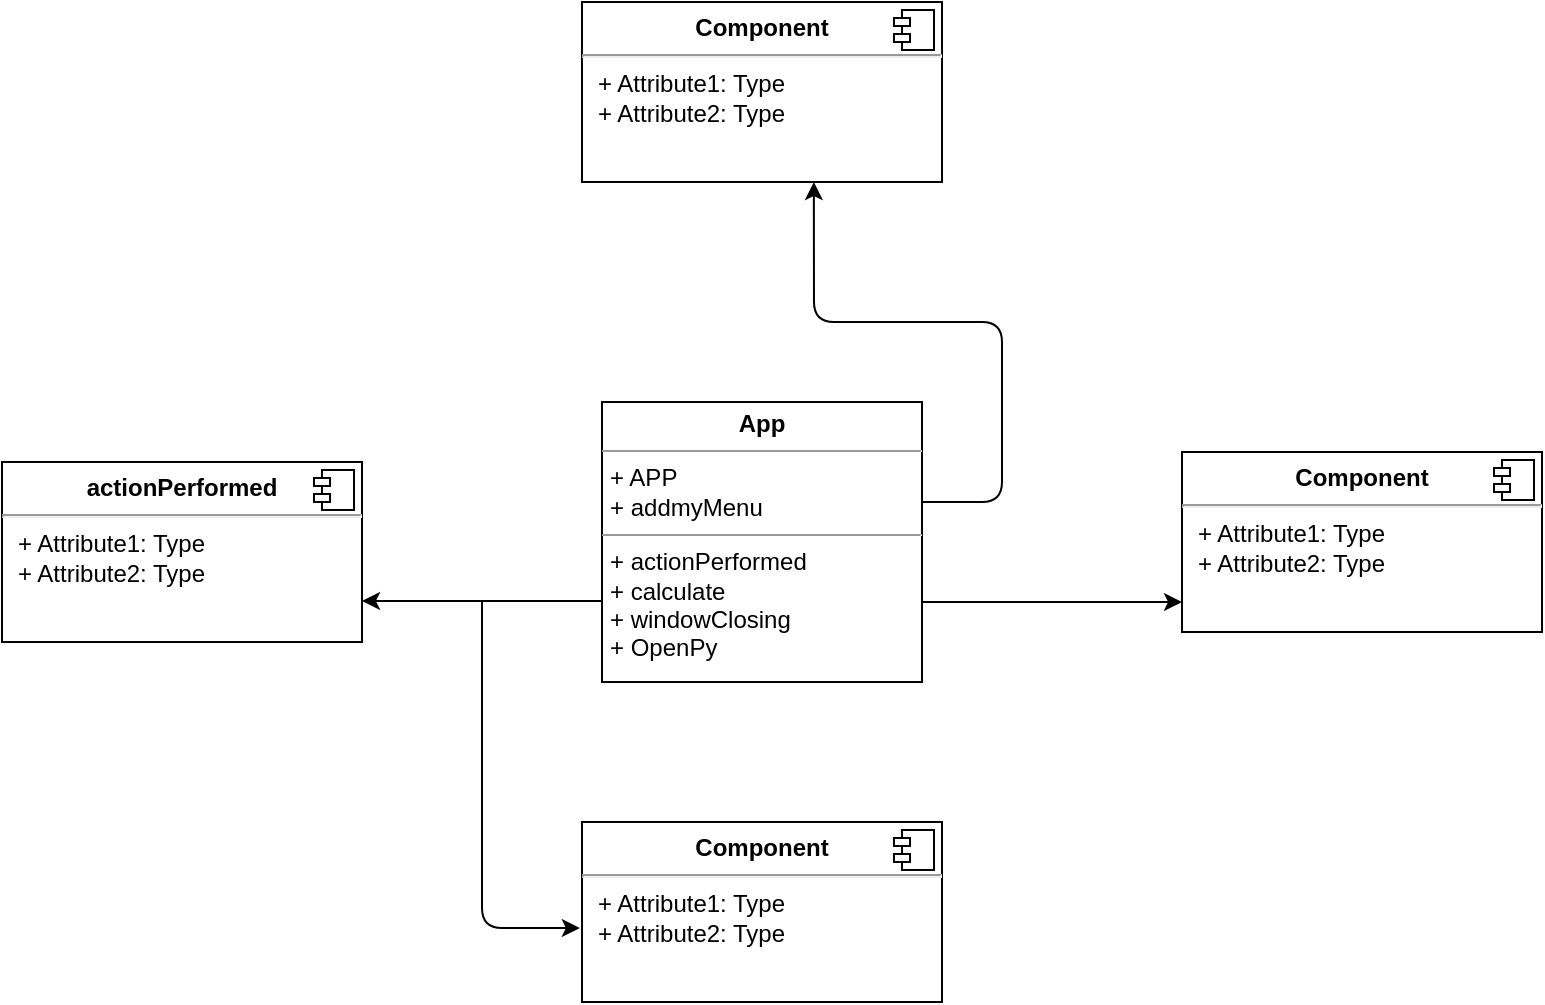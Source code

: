 <mxfile version="14.7.6" type="github">
  <diagram name="Page-1" id="c4acf3e9-155e-7222-9cf6-157b1a14988f">
    <mxGraphModel dx="1122" dy="547" grid="1" gridSize="10" guides="1" tooltips="1" connect="1" arrows="1" fold="1" page="1" pageScale="1" pageWidth="850" pageHeight="1100" background="none" math="0" shadow="0">
      <root>
        <mxCell id="0" />
        <mxCell id="1" parent="0" />
        <mxCell id="OoRvE-AXmgiLYVY1kKQ_-2" value="&lt;p style=&quot;margin:0px;margin-top:6px;text-align:center;&quot;&gt;&lt;b&gt;Component&lt;/b&gt;&lt;/p&gt;&lt;hr/&gt;&lt;p style=&quot;margin:0px;margin-left:8px;&quot;&gt;+ Attribute1: Type&lt;br/&gt;+ Attribute2: Type&lt;/p&gt;" style="align=left;overflow=fill;html=1;dropTarget=0;" vertex="1" parent="1">
          <mxGeometry x="330" y="60" width="180" height="90" as="geometry" />
        </mxCell>
        <mxCell id="OoRvE-AXmgiLYVY1kKQ_-3" value="" style="shape=component;jettyWidth=8;jettyHeight=4;" vertex="1" parent="OoRvE-AXmgiLYVY1kKQ_-2">
          <mxGeometry x="1" width="20" height="20" relative="1" as="geometry">
            <mxPoint x="-24" y="4" as="offset" />
          </mxGeometry>
        </mxCell>
        <mxCell id="OoRvE-AXmgiLYVY1kKQ_-12" style="edgeStyle=orthogonalEdgeStyle;rounded=0;orthogonalLoop=1;jettySize=auto;html=1;entryX=1;entryY=0.75;entryDx=0;entryDy=0;" edge="1" parent="1">
          <mxGeometry relative="1" as="geometry">
            <mxPoint x="220" y="359.5" as="targetPoint" />
            <mxPoint x="340" y="359.5" as="sourcePoint" />
            <Array as="points">
              <mxPoint x="270" y="360" />
            </Array>
          </mxGeometry>
        </mxCell>
        <mxCell id="OoRvE-AXmgiLYVY1kKQ_-16" style="edgeStyle=orthogonalEdgeStyle;rounded=0;orthogonalLoop=1;jettySize=auto;html=1;exitX=1;exitY=0.75;exitDx=0;exitDy=0;" edge="1" parent="1">
          <mxGeometry relative="1" as="geometry">
            <mxPoint x="500" y="361" as="sourcePoint" />
            <mxPoint x="630" y="360" as="targetPoint" />
            <Array as="points">
              <mxPoint x="500" y="360" />
            </Array>
          </mxGeometry>
        </mxCell>
        <mxCell id="OoRvE-AXmgiLYVY1kKQ_-4" value="&lt;p style=&quot;margin: 0px ; margin-top: 4px ; text-align: center&quot;&gt;&lt;b&gt;App&lt;/b&gt;&lt;/p&gt;&lt;hr size=&quot;1&quot;&gt;&lt;p style=&quot;margin: 0px ; margin-left: 4px&quot;&gt;+ APP&lt;/p&gt;&lt;p style=&quot;margin: 0px ; margin-left: 4px&quot;&gt;+ addmyMenu&lt;/p&gt;&lt;hr size=&quot;1&quot;&gt;&lt;p style=&quot;margin: 0px ; margin-left: 4px&quot;&gt;+ actionPerformed&lt;/p&gt;&lt;p style=&quot;margin: 0px ; margin-left: 4px&quot;&gt;+ calculate&lt;/p&gt;&lt;p style=&quot;margin: 0px ; margin-left: 4px&quot;&gt;+ windowClosing&lt;/p&gt;&lt;p style=&quot;margin: 0px ; margin-left: 4px&quot;&gt;+ OpenPy&lt;br&gt;&lt;/p&gt;" style="verticalAlign=top;align=left;overflow=fill;fontSize=12;fontFamily=Helvetica;html=1;" vertex="1" parent="1">
          <mxGeometry x="340" y="260" width="160" height="140" as="geometry" />
        </mxCell>
        <mxCell id="OoRvE-AXmgiLYVY1kKQ_-5" value="&lt;p style=&quot;margin:0px;margin-top:6px;text-align:center;&quot;&gt;&lt;b&gt;Component&lt;/b&gt;&lt;/p&gt;&lt;hr/&gt;&lt;p style=&quot;margin:0px;margin-left:8px;&quot;&gt;+ Attribute1: Type&lt;br/&gt;+ Attribute2: Type&lt;/p&gt;" style="align=left;overflow=fill;html=1;dropTarget=0;" vertex="1" parent="1">
          <mxGeometry x="630" y="285" width="180" height="90" as="geometry" />
        </mxCell>
        <mxCell id="OoRvE-AXmgiLYVY1kKQ_-6" value="" style="shape=component;jettyWidth=8;jettyHeight=4;" vertex="1" parent="OoRvE-AXmgiLYVY1kKQ_-5">
          <mxGeometry x="1" width="20" height="20" relative="1" as="geometry">
            <mxPoint x="-24" y="4" as="offset" />
          </mxGeometry>
        </mxCell>
        <mxCell id="OoRvE-AXmgiLYVY1kKQ_-7" value="&lt;p style=&quot;margin: 0px ; margin-top: 6px ; text-align: center&quot;&gt;&lt;b&gt;actionPerformed&lt;/b&gt;&lt;/p&gt;&lt;hr&gt;&lt;p style=&quot;margin: 0px ; margin-left: 8px&quot;&gt;+ Attribute1: Type&lt;br&gt;+ Attribute2: Type&lt;/p&gt;" style="align=left;overflow=fill;html=1;dropTarget=0;" vertex="1" parent="1">
          <mxGeometry x="40" y="290" width="180" height="90" as="geometry" />
        </mxCell>
        <mxCell id="OoRvE-AXmgiLYVY1kKQ_-8" value="" style="shape=component;jettyWidth=8;jettyHeight=4;" vertex="1" parent="OoRvE-AXmgiLYVY1kKQ_-7">
          <mxGeometry x="1" width="20" height="20" relative="1" as="geometry">
            <mxPoint x="-24" y="4" as="offset" />
          </mxGeometry>
        </mxCell>
        <mxCell id="OoRvE-AXmgiLYVY1kKQ_-9" value="&lt;p style=&quot;margin:0px;margin-top:6px;text-align:center;&quot;&gt;&lt;b&gt;Component&lt;/b&gt;&lt;/p&gt;&lt;hr/&gt;&lt;p style=&quot;margin:0px;margin-left:8px;&quot;&gt;+ Attribute1: Type&lt;br/&gt;+ Attribute2: Type&lt;/p&gt;" style="align=left;overflow=fill;html=1;dropTarget=0;" vertex="1" parent="1">
          <mxGeometry x="330" y="470" width="180" height="90" as="geometry" />
        </mxCell>
        <mxCell id="OoRvE-AXmgiLYVY1kKQ_-10" value="" style="shape=component;jettyWidth=8;jettyHeight=4;" vertex="1" parent="OoRvE-AXmgiLYVY1kKQ_-9">
          <mxGeometry x="1" width="20" height="20" relative="1" as="geometry">
            <mxPoint x="-24" y="4" as="offset" />
          </mxGeometry>
        </mxCell>
        <mxCell id="OoRvE-AXmgiLYVY1kKQ_-13" value="" style="endArrow=classic;html=1;entryX=-0.006;entryY=0.589;entryDx=0;entryDy=0;entryPerimeter=0;" edge="1" parent="1" target="OoRvE-AXmgiLYVY1kKQ_-9">
          <mxGeometry width="50" height="50" relative="1" as="geometry">
            <mxPoint x="280" y="360" as="sourcePoint" />
            <mxPoint x="280" y="520" as="targetPoint" />
            <Array as="points">
              <mxPoint x="280" y="523" />
            </Array>
          </mxGeometry>
        </mxCell>
        <mxCell id="OoRvE-AXmgiLYVY1kKQ_-17" value="" style="endArrow=classic;html=1;entryX=0.644;entryY=1;entryDx=0;entryDy=0;entryPerimeter=0;exitX=1;exitY=0.357;exitDx=0;exitDy=0;exitPerimeter=0;" edge="1" parent="1" source="OoRvE-AXmgiLYVY1kKQ_-4" target="OoRvE-AXmgiLYVY1kKQ_-2">
          <mxGeometry width="50" height="50" relative="1" as="geometry">
            <mxPoint x="540" y="310" as="sourcePoint" />
            <mxPoint x="450" y="260" as="targetPoint" />
            <Array as="points">
              <mxPoint x="540" y="310" />
              <mxPoint x="540" y="220" />
              <mxPoint x="446" y="220" />
            </Array>
          </mxGeometry>
        </mxCell>
      </root>
    </mxGraphModel>
  </diagram>
</mxfile>
